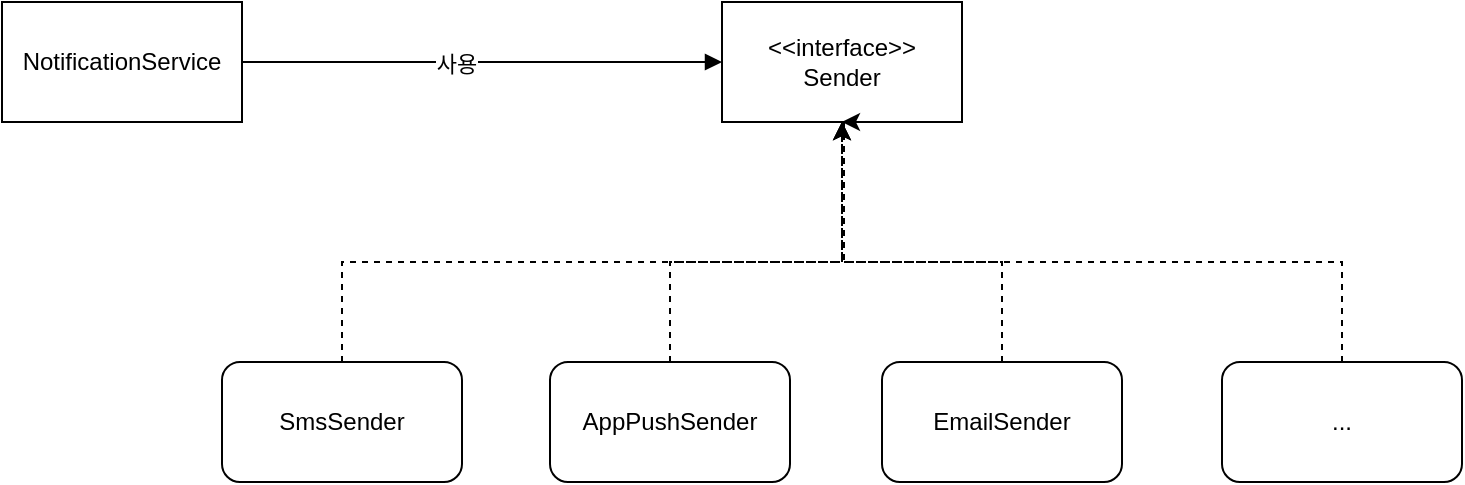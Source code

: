 <mxfile version="21.2.8" type="device">
  <diagram name="페이지-1" id="L_yRATjAnY5mqUVyFX4e">
    <mxGraphModel dx="1164" dy="894" grid="1" gridSize="10" guides="1" tooltips="1" connect="1" arrows="1" fold="1" page="1" pageScale="1" pageWidth="827" pageHeight="1169" math="0" shadow="0">
      <root>
        <mxCell id="0" />
        <mxCell id="1" parent="0" />
        <mxCell id="eld791R8Z11DgqpVNlWv-8" style="edgeStyle=orthogonalEdgeStyle;rounded=0;orthogonalLoop=1;jettySize=auto;html=1;entryX=0;entryY=0.5;entryDx=0;entryDy=0;endArrow=block;endFill=1;" edge="1" parent="1" source="eld791R8Z11DgqpVNlWv-1" target="eld791R8Z11DgqpVNlWv-2">
          <mxGeometry relative="1" as="geometry" />
        </mxCell>
        <mxCell id="eld791R8Z11DgqpVNlWv-9" value="사용" style="edgeLabel;html=1;align=center;verticalAlign=middle;resizable=0;points=[];" vertex="1" connectable="0" parent="eld791R8Z11DgqpVNlWv-8">
          <mxGeometry x="-0.108" relative="1" as="geometry">
            <mxPoint y="1" as="offset" />
          </mxGeometry>
        </mxCell>
        <mxCell id="eld791R8Z11DgqpVNlWv-1" value="NotificationService" style="rounded=0;whiteSpace=wrap;html=1;" vertex="1" parent="1">
          <mxGeometry x="80" y="120" width="120" height="60" as="geometry" />
        </mxCell>
        <mxCell id="eld791R8Z11DgqpVNlWv-2" value="&amp;lt;&amp;lt;interface&amp;gt;&amp;gt;&lt;br&gt;Sender" style="rounded=0;whiteSpace=wrap;html=1;" vertex="1" parent="1">
          <mxGeometry x="440" y="120" width="120" height="60" as="geometry" />
        </mxCell>
        <mxCell id="eld791R8Z11DgqpVNlWv-10" style="edgeStyle=orthogonalEdgeStyle;rounded=0;orthogonalLoop=1;jettySize=auto;html=1;entryX=0.5;entryY=1;entryDx=0;entryDy=0;dashed=1;" edge="1" parent="1" source="eld791R8Z11DgqpVNlWv-4" target="eld791R8Z11DgqpVNlWv-2">
          <mxGeometry relative="1" as="geometry">
            <Array as="points">
              <mxPoint x="250" y="250" />
              <mxPoint x="500" y="250" />
            </Array>
          </mxGeometry>
        </mxCell>
        <mxCell id="eld791R8Z11DgqpVNlWv-4" value="SmsSender" style="rounded=1;whiteSpace=wrap;html=1;" vertex="1" parent="1">
          <mxGeometry x="190" y="300" width="120" height="60" as="geometry" />
        </mxCell>
        <mxCell id="eld791R8Z11DgqpVNlWv-11" style="edgeStyle=orthogonalEdgeStyle;rounded=0;orthogonalLoop=1;jettySize=auto;html=1;dashed=1;" edge="1" parent="1" source="eld791R8Z11DgqpVNlWv-5">
          <mxGeometry relative="1" as="geometry">
            <mxPoint x="500" y="180" as="targetPoint" />
            <Array as="points">
              <mxPoint x="414" y="250" />
              <mxPoint x="501" y="250" />
            </Array>
          </mxGeometry>
        </mxCell>
        <mxCell id="eld791R8Z11DgqpVNlWv-5" value="AppPushSender" style="rounded=1;whiteSpace=wrap;html=1;" vertex="1" parent="1">
          <mxGeometry x="354" y="300" width="120" height="60" as="geometry" />
        </mxCell>
        <mxCell id="eld791R8Z11DgqpVNlWv-12" style="edgeStyle=orthogonalEdgeStyle;rounded=0;orthogonalLoop=1;jettySize=auto;html=1;dashed=1;" edge="1" parent="1" source="eld791R8Z11DgqpVNlWv-6" target="eld791R8Z11DgqpVNlWv-2">
          <mxGeometry relative="1" as="geometry">
            <Array as="points">
              <mxPoint x="580" y="250" />
              <mxPoint x="500" y="250" />
            </Array>
          </mxGeometry>
        </mxCell>
        <mxCell id="eld791R8Z11DgqpVNlWv-6" value="EmailSender" style="rounded=1;whiteSpace=wrap;html=1;" vertex="1" parent="1">
          <mxGeometry x="520" y="300" width="120" height="60" as="geometry" />
        </mxCell>
        <mxCell id="eld791R8Z11DgqpVNlWv-14" style="edgeStyle=orthogonalEdgeStyle;rounded=0;orthogonalLoop=1;jettySize=auto;html=1;dashed=1;" edge="1" parent="1" source="eld791R8Z11DgqpVNlWv-7" target="eld791R8Z11DgqpVNlWv-2">
          <mxGeometry relative="1" as="geometry">
            <Array as="points">
              <mxPoint x="750" y="250" />
              <mxPoint x="500" y="250" />
            </Array>
          </mxGeometry>
        </mxCell>
        <mxCell id="eld791R8Z11DgqpVNlWv-7" value="..." style="rounded=1;whiteSpace=wrap;html=1;" vertex="1" parent="1">
          <mxGeometry x="690" y="300" width="120" height="60" as="geometry" />
        </mxCell>
      </root>
    </mxGraphModel>
  </diagram>
</mxfile>
